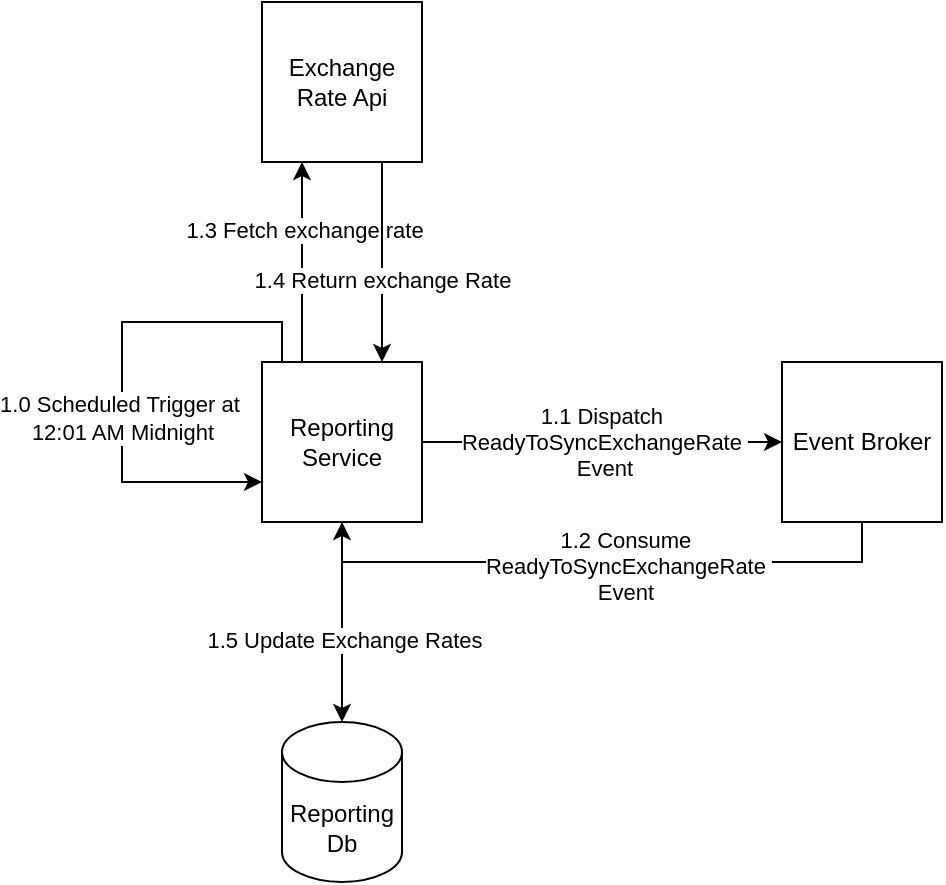 <mxfile version="24.7.17">
  <diagram name="Page-1" id="VWrhilGXgUzdepdlM65o">
    <mxGraphModel dx="1026" dy="1750" grid="1" gridSize="10" guides="1" tooltips="1" connect="1" arrows="1" fold="1" page="1" pageScale="1" pageWidth="850" pageHeight="1100" math="0" shadow="0">
      <root>
        <mxCell id="0" />
        <mxCell id="1" parent="0" />
        <mxCell id="yxdo92FYSPbkNkSeU0Dq-6" style="edgeStyle=orthogonalEdgeStyle;rounded=0;orthogonalLoop=1;jettySize=auto;html=1;entryX=0;entryY=0.5;entryDx=0;entryDy=0;" edge="1" parent="1" source="yxdo92FYSPbkNkSeU0Dq-1" target="yxdo92FYSPbkNkSeU0Dq-5">
          <mxGeometry relative="1" as="geometry" />
        </mxCell>
        <mxCell id="yxdo92FYSPbkNkSeU0Dq-7" value="1.1 Dispatch&amp;nbsp;&lt;div&gt;ReadyToSyncExchangeRate&amp;nbsp;&lt;/div&gt;&lt;div&gt;Event&lt;/div&gt;" style="edgeLabel;html=1;align=center;verticalAlign=middle;resizable=0;points=[];" vertex="1" connectable="0" parent="yxdo92FYSPbkNkSeU0Dq-6">
          <mxGeometry x="-0.244" y="1" relative="1" as="geometry">
            <mxPoint x="23" y="1" as="offset" />
          </mxGeometry>
        </mxCell>
        <mxCell id="yxdo92FYSPbkNkSeU0Dq-11" style="edgeStyle=orthogonalEdgeStyle;rounded=0;orthogonalLoop=1;jettySize=auto;html=1;entryX=0.5;entryY=1;entryDx=0;entryDy=0;" edge="1" parent="1">
          <mxGeometry relative="1" as="geometry">
            <mxPoint x="170" y="120" as="sourcePoint" />
            <mxPoint x="170" y="20" as="targetPoint" />
          </mxGeometry>
        </mxCell>
        <mxCell id="yxdo92FYSPbkNkSeU0Dq-12" value="1.3 Fetch exchange rate" style="edgeLabel;html=1;align=center;verticalAlign=middle;resizable=0;points=[];" vertex="1" connectable="0" parent="yxdo92FYSPbkNkSeU0Dq-11">
          <mxGeometry x="-0.06" y="-1" relative="1" as="geometry">
            <mxPoint y="-19" as="offset" />
          </mxGeometry>
        </mxCell>
        <mxCell id="yxdo92FYSPbkNkSeU0Dq-16" style="edgeStyle=orthogonalEdgeStyle;rounded=0;orthogonalLoop=1;jettySize=auto;html=1;" edge="1" parent="1" source="yxdo92FYSPbkNkSeU0Dq-1" target="yxdo92FYSPbkNkSeU0Dq-15">
          <mxGeometry relative="1" as="geometry" />
        </mxCell>
        <mxCell id="yxdo92FYSPbkNkSeU0Dq-17" value="1.5 Update Exchange Rates" style="edgeLabel;html=1;align=center;verticalAlign=middle;resizable=0;points=[];" vertex="1" connectable="0" parent="yxdo92FYSPbkNkSeU0Dq-16">
          <mxGeometry x="0.15" y="1" relative="1" as="geometry">
            <mxPoint y="1" as="offset" />
          </mxGeometry>
        </mxCell>
        <mxCell id="yxdo92FYSPbkNkSeU0Dq-1" value="Reporting Service" style="whiteSpace=wrap;html=1;aspect=fixed;" vertex="1" parent="1">
          <mxGeometry x="150" y="120" width="80" height="80" as="geometry" />
        </mxCell>
        <mxCell id="yxdo92FYSPbkNkSeU0Dq-2" style="edgeStyle=orthogonalEdgeStyle;rounded=0;orthogonalLoop=1;jettySize=auto;html=1;entryX=0;entryY=0.75;entryDx=0;entryDy=0;" edge="1" parent="1" source="yxdo92FYSPbkNkSeU0Dq-1" target="yxdo92FYSPbkNkSeU0Dq-1">
          <mxGeometry relative="1" as="geometry">
            <Array as="points">
              <mxPoint x="160" y="100" />
              <mxPoint x="80" y="100" />
              <mxPoint x="80" y="180" />
            </Array>
          </mxGeometry>
        </mxCell>
        <mxCell id="yxdo92FYSPbkNkSeU0Dq-3" value="1.0 Scheduled Trigger at&amp;nbsp;&lt;div&gt;12:01 AM Midnight&lt;/div&gt;" style="edgeLabel;html=1;align=center;verticalAlign=middle;resizable=0;points=[];" vertex="1" connectable="0" parent="yxdo92FYSPbkNkSeU0Dq-2">
          <mxGeometry x="0.3" relative="1" as="geometry">
            <mxPoint y="-15" as="offset" />
          </mxGeometry>
        </mxCell>
        <mxCell id="yxdo92FYSPbkNkSeU0Dq-13" style="edgeStyle=orthogonalEdgeStyle;rounded=0;orthogonalLoop=1;jettySize=auto;html=1;entryX=0.75;entryY=0;entryDx=0;entryDy=0;exitX=0.75;exitY=1;exitDx=0;exitDy=0;" edge="1" parent="1" source="yxdo92FYSPbkNkSeU0Dq-4" target="yxdo92FYSPbkNkSeU0Dq-1">
          <mxGeometry relative="1" as="geometry" />
        </mxCell>
        <mxCell id="yxdo92FYSPbkNkSeU0Dq-14" value="1.4 Return exchange Rate" style="edgeLabel;html=1;align=center;verticalAlign=middle;resizable=0;points=[];" vertex="1" connectable="0" parent="yxdo92FYSPbkNkSeU0Dq-13">
          <mxGeometry x="0.18" relative="1" as="geometry">
            <mxPoint as="offset" />
          </mxGeometry>
        </mxCell>
        <mxCell id="yxdo92FYSPbkNkSeU0Dq-4" value="Exchange Rate Api" style="whiteSpace=wrap;html=1;aspect=fixed;" vertex="1" parent="1">
          <mxGeometry x="150" y="-60" width="80" height="80" as="geometry" />
        </mxCell>
        <mxCell id="yxdo92FYSPbkNkSeU0Dq-8" style="edgeStyle=orthogonalEdgeStyle;rounded=0;orthogonalLoop=1;jettySize=auto;html=1;entryX=0.5;entryY=1;entryDx=0;entryDy=0;" edge="1" parent="1" source="yxdo92FYSPbkNkSeU0Dq-5" target="yxdo92FYSPbkNkSeU0Dq-1">
          <mxGeometry relative="1" as="geometry">
            <Array as="points">
              <mxPoint x="450" y="220" />
              <mxPoint x="190" y="220" />
            </Array>
          </mxGeometry>
        </mxCell>
        <mxCell id="yxdo92FYSPbkNkSeU0Dq-9" value="1.2 Consume&amp;nbsp;&lt;div&gt;ReadyToSyncExchangeRate&amp;nbsp;&lt;br&gt;Event&amp;nbsp;&lt;/div&gt;" style="edgeLabel;html=1;align=center;verticalAlign=middle;resizable=0;points=[];" vertex="1" connectable="0" parent="yxdo92FYSPbkNkSeU0Dq-8">
          <mxGeometry x="-0.087" y="2" relative="1" as="geometry">
            <mxPoint as="offset" />
          </mxGeometry>
        </mxCell>
        <mxCell id="yxdo92FYSPbkNkSeU0Dq-5" value="Event Broker" style="whiteSpace=wrap;html=1;aspect=fixed;" vertex="1" parent="1">
          <mxGeometry x="410" y="120" width="80" height="80" as="geometry" />
        </mxCell>
        <mxCell id="yxdo92FYSPbkNkSeU0Dq-15" value="Reporting Db" style="shape=cylinder3;whiteSpace=wrap;html=1;boundedLbl=1;backgroundOutline=1;size=15;" vertex="1" parent="1">
          <mxGeometry x="160" y="300" width="60" height="80" as="geometry" />
        </mxCell>
      </root>
    </mxGraphModel>
  </diagram>
</mxfile>

